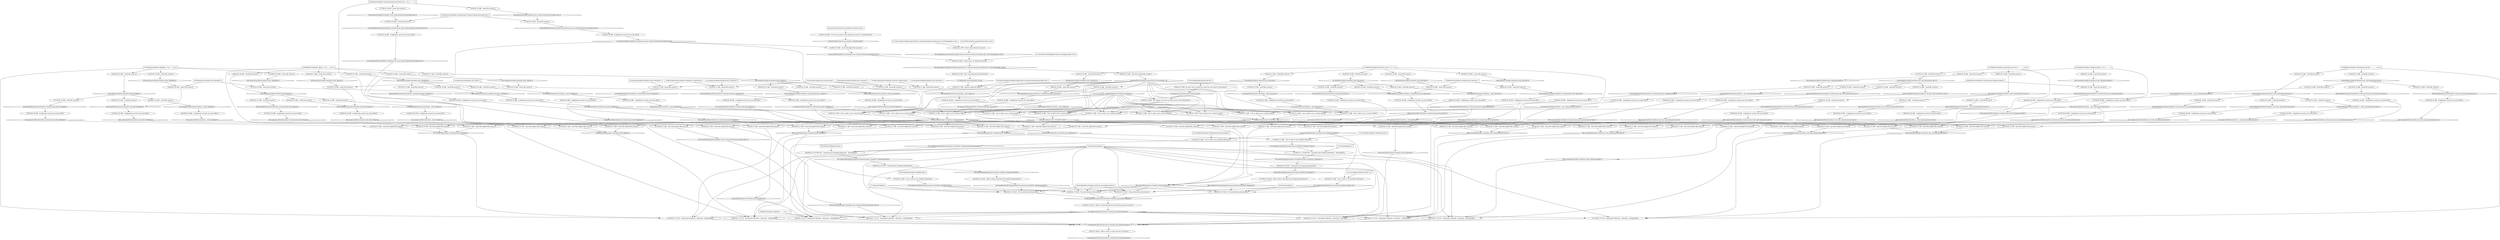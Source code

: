 digraph G {
	1 [label="1:canAutomateCollection(attacker,victimHost,privateDocuments):0",shape=diamond];
	2 [label="2:RULE 0 (Asset - Able to write a script and run it on host):0",shape=ellipse];
	3 [label="3:automatedCollection(attacker,victimHost,privateDocuments):0",shape=diamond];
	4 [label="4:RULE 1 (T1119 - Automated Collection - Discovery - existing file):0",shape=ellipse];
	5 [label="5:fileAttr(victimHost,'/bin/bash',-,-,-,-,r,w,x,-,-,-):1",shape=box];
	6 [label="6:accessFile(attacker,victimHost,write,'/bin/bash'):0",shape=diamond];
	7 [label="7:RULE 27 (BB - execCode implies file access):0",shape=ellipse];
	8 [label="8:canAccessFile(victimHost,victimAccount,write,'/bin/bash'):0",shape=diamond];
	9 [label="9:RULE 29 (BB - A legitimate account can access file):0",shape=ellipse];
	10 [label="10:localFileProtection(victimHost,victimAccount,write,'/bin/bash'):0",shape=diamond];
	11 [label="11:RULE 31 (BB - group file access):0",shape=ellipse];
	12 [label="12:groupAccessible(victimHost,write,'/bin/bash'):1",shape=box];
	13 [label="13:fileGroupOwner(victimHost,'/bin/bash',victimGroup):1",shape=box];
	14 [label="14:inGroup(victimAccount,victimGroup):1",shape=box];
	15 [label="15:execCode(attacker,victimHost,victimAccount):0",shape=diamond];
	16 [label="16:RULE 13 (BB - User is able to use a reverse shell):0",shape=ellipse];
	17 [label="17:canAccessFile(victimHost,victimAccount,exec,'/bin/bash'):0",shape=diamond];
	18 [label="18:RULE 29 (BB - A legitimate account can access file):0",shape=ellipse];
	19 [label="19:localFileProtection(victimHost,victimAccount,exec,'/bin/bash'):0",shape=diamond];
	20 [label="20:RULE 31 (BB - group file access):0",shape=ellipse];
	21 [label="21:groupAccessible(victimHost,exec,'/bin/bash'):1",shape=box];
	22 [label="22:accessDataFlow(attacker,write,reversePupy):0",shape=diamond];
	23 [label="23:RULE 14 (BB - The remote root user has write access to the dataFlow):0",shape=ellipse];
	24 [label="24:dataFlowReverseShell(reversePupy):0",shape=diamond];
	25 [label="25:RULE 15 (BB - Reverse shell data flow):0",shape=ellipse];
	26 [label="26:isReverseShell(victimHost,pupyC2Server,'/home/victimAccount/3aka3.doc'):1",shape=box];
	27 [label="27:flowBind(reversePupy,http,1234):0",shape=diamond];
	28 [label="28:RULE 18 (BB - Flow associated port and protocol):0",shape=ellipse];
	29 [label="29:canScriptAccessHost(victimHost,pupyC2Server,'/home/victimAccount/3aka3.doc',reversePupy,http,1234):0",shape=diamond];
	30 [label="30:RULE 20 (BB - Script access an exposed service):0",shape=ellipse];
	31 [label="31:networkServiceInfo(pupyC2Server,root,pupyd,http,1234):1",shape=box];
	32 [label="32:accessFile(victimUser,victimHost,exec,'/home/victimAccount/3aka3.doc'):0",shape=diamond];
	33 [label="33:RULE 27 (BB - execCode implies file access):0",shape=ellipse];
	34 [label="34:canAccessFile(victimHost,victimAccount,exec,'/home/victimAccount/3aka3.doc'):0",shape=diamond];
	35 [label="35:RULE 29 (BB - A legitimate account can access file):0",shape=ellipse];
	36 [label="36:localFileProtection(victimHost,victimAccount,exec,'/home/victimAccount/3aka3.doc'):0",shape=diamond];
	37 [label="37:RULE 30 (BB - owner file access):0",shape=ellipse];
	38 [label="38:ownerAccessible(victimHost,exec,'/home/victimAccount/3aka3.doc'):0",shape=diamond];
	39 [label="39:RULE 39 (BB - owner file access):0",shape=ellipse];
	40 [label="40:fileAttr(victimHost,'/home/victimAccount/3aka3.doc',-,r,w,x,-,-,-,-,-,-):1",shape=box];
	41 [label="41:fileOwner(victimHost,victimAccount,'/home/victimAccount/3aka3.doc'):1",shape=box];
	42 [label="42:execCode(victimUser,victimHost,victimAccount):0",shape=diamond];
	43 [label="43:RULE 28 (BB - A User can execute code using his account on a specific host):0",shape=ellipse];
	44 [label="44:hasAccount(victimUser,victimHost,victimAccount):1",shape=box];
	45 [label="45:scriptNetAccess(victimHost,pupyC2Server,'/home/victimAccount/3aka3.doc',reversePupy,http,1234):0",shape=diamond];
	46 [label="46:RULE 21 (BB - Direct script network access):0",shape=ellipse];
	47 [label="47:isNetScript(victimHost,pupyC2Server,'/home/victimAccount/3aka3.doc',reversePupy,http,1234):1",shape=box];
	48 [label="48:aclNW(victimHost,pupyC2Server,http,1234):1",shape=box];
	49 [label="49:dataFlow(victimHost,pupyC2Server,reversePupy,_):0",shape=diamond];
	50 [label="50:RULE 19 (BB - Data flow initiated by script):0",shape=ellipse];
	51 [label="51:localAccess(attacker,pupyC2Server,root):0",shape=diamond];
	52 [label="52:RULE 47 (BB - An user who is located in a host has root access to that host):0",shape=ellipse];
	53 [label="53:located(attacker,pupyC2Server):1",shape=box];
	54 [label="54:RULE 13 (BB - User is able to use a reverse shell):0",shape=ellipse];
	55 [label="55:canAccessFile(victimHost,victimAccount,exec,'/bin/powershell'):0",shape=diamond];
	56 [label="56:RULE 29 (BB - A legitimate account can access file):0",shape=ellipse];
	57 [label="57:localFileProtection(victimHost,victimAccount,exec,'/bin/powershell'):0",shape=diamond];
	58 [label="58:RULE 30 (BB - owner file access):0",shape=ellipse];
	59 [label="59:ownerAccessible(victimHost,exec,'/bin/powershell'):0",shape=diamond];
	60 [label="60:RULE 39 (BB - owner file access):0",shape=ellipse];
	61 [label="61:fileAttr(victimHost,'/bin/powershell',-,r,w,x,-,-,-,-,-,-):1",shape=box];
	62 [label="62:fileOwner(victimHost,victimAccount,'/bin/powershell'):1",shape=box];
	63 [label="63:RULE 13 (BB - User is able to use a reverse shell):0",shape=ellipse];
	64 [label="64:RULE 13 (BB - User is able to use a reverse shell):0",shape=ellipse];
	65 [label="65:canAccessFile(victimHost,victimAccount,exec,'/private'):0",shape=diamond];
	66 [label="66:RULE 29 (BB - A legitimate account can access file):0",shape=ellipse];
	67 [label="67:localFileProtection(victimHost,victimAccount,exec,'/private'):0",shape=diamond];
	68 [label="68:RULE 30 (BB - owner file access):0",shape=ellipse];
	69 [label="69:ownerAccessible(victimHost,exec,'/private'):0",shape=diamond];
	70 [label="70:RULE 39 (BB - owner file access):0",shape=ellipse];
	71 [label="71:fileAttr(victimHost,'/private',d,r,w,x,r,-,x,r,-,x):1",shape=box];
	72 [label="72:fileOwner(victimHost,victimAccount,'/private'):1",shape=box];
	73 [label="73:RULE 31 (BB - group file access):0",shape=ellipse];
	74 [label="74:groupAccessible(victimHost,exec,'/private'):1",shape=box];
	75 [label="75:fileGroupOwner(victimHost,'/private',victimGroup):1",shape=box];
	76 [label="76:RULE 32 (BB - world file access):0",shape=ellipse];
	77 [label="77:worldAccessible(victimHost,exec,'/private'):0",shape=diamond];
	78 [label="78:RULE 41 (BB - world file access):0",shape=ellipse];
	79 [label="79:accessFile(attacker,victimHost,exec,'/bin/bash'):0",shape=diamond];
	80 [label="80:RULE 27 (BB - execCode implies file access):0",shape=ellipse];
	81 [label="81:canDiscoverData(attacker,victimHost,privateDocuments):0",shape=diamond];
	82 [label="82:RULE 3 (Asset - Able to run file and directory discovery process on host):0",shape=ellipse];
	83 [label="83:fileAndDirectoryDiscovery(attacker,victimHost,privateDocuments):0",shape=diamond];
	84 [label="84:RULE 4 (T1083 - File and Directory Discovery):0",shape=ellipse];
	85 [label="85:accessFile(attacker,victimHost,read,'/private'):0",shape=diamond];
	86 [label="86:RULE 27 (BB - execCode implies file access):0",shape=ellipse];
	87 [label="87:canAccessFile(victimHost,_,read,'/private'):0",shape=diamond];
	88 [label="88:RULE 29 (BB - A legitimate account can access file):0",shape=ellipse];
	89 [label="89:localFileProtection(victimHost,_,read,'/private'):0",shape=diamond];
	90 [label="90:RULE 32 (BB - world file access):0",shape=ellipse];
	91 [label="91:worldAccessible(victimHost,read,'/private'):0",shape=diamond];
	92 [label="92:RULE 35 (BB - world file access):0",shape=ellipse];
	93 [label="93:execCode(attacker,victimHost,_):0",shape=diamond];
	94 [label="94:RULE 13 (BB - User is able to use a reverse shell):0",shape=ellipse];
	95 [label="95:canAccessFile(victimHost,_,exec,'/bin/find'):0",shape=diamond];
	96 [label="96:RULE 29 (BB - A legitimate account can access file):0",shape=ellipse];
	97 [label="97:localFileProtection(victimHost,_,exec,'/bin/find'):0",shape=diamond];
	98 [label="98:RULE 32 (BB - world file access):0",shape=ellipse];
	99 [label="99:worldAccessible(victimHost,exec,'/bin/find'):0",shape=diamond];
	100 [label="100:RULE 41 (BB - world file access):0",shape=ellipse];
	101 [label="101:fileAttr(victimHost,'/bin/find',-,r,w,x,-,-,-,r,w,x):1",shape=box];
	102 [label="102:RULE 13 (BB - User is able to use a reverse shell):0",shape=ellipse];
	103 [label="103:canAccessFile(victimHost,_,exec,'/bin/ls'):0",shape=diamond];
	104 [label="104:RULE 29 (BB - A legitimate account can access file):0",shape=ellipse];
	105 [label="105:localFileProtection(victimHost,_,exec,'/bin/ls'):0",shape=diamond];
	106 [label="106:RULE 32 (BB - world file access):0",shape=ellipse];
	107 [label="107:worldAccessible(victimHost,exec,'/bin/ls'):0",shape=diamond];
	108 [label="108:RULE 41 (BB - world file access):0",shape=ellipse];
	109 [label="109:fileAttr(victimHost,'/bin/ls',-,r,w,x,-,-,-,r,w,x):1",shape=box];
	110 [label="110:RULE 13 (BB - User is able to use a reverse shell):0",shape=ellipse];
	111 [label="111:canAccessFile(victimHost,_,exec,'/private'):0",shape=diamond];
	112 [label="112:RULE 29 (BB - A legitimate account can access file):0",shape=ellipse];
	113 [label="113:localFileProtection(victimHost,_,exec,'/private'):0",shape=diamond];
	114 [label="114:RULE 32 (BB - world file access):0",shape=ellipse];
	115 [label="115:RULE 13 (BB - User is able to use a reverse shell):0",shape=ellipse];
	116 [label="116:canAccessFile(victimHost,_,exec,'/private/secret1.doc'):0",shape=diamond];
	117 [label="117:RULE 29 (BB - A legitimate account can access file):0",shape=ellipse];
	118 [label="118:localFileProtection(victimHost,_,exec,'/private/secret1.doc'):0",shape=diamond];
	119 [label="119:RULE 32 (BB - world file access):0",shape=ellipse];
	120 [label="120:worldAccessible(victimHost,exec,'/private/secret1.doc'):0",shape=diamond];
	121 [label="121:RULE 41 (BB - world file access):0",shape=ellipse];
	122 [label="122:fileAttr(victimHost,'/private/secret1.doc',-,-,-,-,-,-,-,r,w,x):1",shape=box];
	123 [label="123:RULE 13 (BB - User is able to use a reverse shell):0",shape=ellipse];
	124 [label="124:canAccessFile(victimHost,_,exec,'/private/secret2.doc'):0",shape=diamond];
	125 [label="125:RULE 29 (BB - A legitimate account can access file):0",shape=ellipse];
	126 [label="126:localFileProtection(victimHost,_,exec,'/private/secret2.doc'):0",shape=diamond];
	127 [label="127:RULE 32 (BB - world file access):0",shape=ellipse];
	128 [label="128:worldAccessible(victimHost,exec,'/private/secret2.doc'):0",shape=diamond];
	129 [label="129:RULE 41 (BB - world file access):0",shape=ellipse];
	130 [label="130:fileAttr(victimHost,'/private/secret2.doc',-,-,-,-,-,-,-,r,w,x):1",shape=box];
	131 [label="131:RULE 27 (BB - execCode implies file access):0",shape=ellipse];
	132 [label="132:canAccessFile(victimHost,root,read,'/private'):0",shape=diamond];
	133 [label="133:RULE 29 (BB - A legitimate account can access file):0",shape=ellipse];
	134 [label="134:localFileProtection(victimHost,root,read,'/private'):0",shape=diamond];
	135 [label="135:RULE 32 (BB - world file access):0",shape=ellipse];
	136 [label="136:execCode(attacker,victimHost,root):0",shape=diamond];
	137 [label="137:RULE 13 (BB - User is able to use a reverse shell):0",shape=ellipse];
	138 [label="138:canAccessFile(victimHost,root,exec,'/bin/find'):0",shape=diamond];
	139 [label="139:RULE 29 (BB - A legitimate account can access file):0",shape=ellipse];
	140 [label="140:localFileProtection(victimHost,root,exec,'/bin/find'):0",shape=diamond];
	141 [label="141:RULE 30 (BB - owner file access):0",shape=ellipse];
	142 [label="142:ownerAccessible(victimHost,exec,'/bin/find'):0",shape=diamond];
	143 [label="143:RULE 39 (BB - owner file access):0",shape=ellipse];
	144 [label="144:fileOwner(victimHost,root,'/bin/find'):1",shape=box];
	145 [label="145:RULE 32 (BB - world file access):0",shape=ellipse];
	146 [label="146:RULE 13 (BB - User is able to use a reverse shell):0",shape=ellipse];
	147 [label="147:canAccessFile(victimHost,root,exec,'/bin/ls'):0",shape=diamond];
	148 [label="148:RULE 29 (BB - A legitimate account can access file):0",shape=ellipse];
	149 [label="149:localFileProtection(victimHost,root,exec,'/bin/ls'):0",shape=diamond];
	150 [label="150:RULE 30 (BB - owner file access):0",shape=ellipse];
	151 [label="151:ownerAccessible(victimHost,exec,'/bin/ls'):0",shape=diamond];
	152 [label="152:RULE 39 (BB - owner file access):0",shape=ellipse];
	153 [label="153:fileOwner(victimHost,root,'/bin/ls'):1",shape=box];
	154 [label="154:RULE 32 (BB - world file access):0",shape=ellipse];
	155 [label="155:RULE 27 (BB - execCode implies file access):0",shape=ellipse];
	156 [label="156:canAccessFile(victimHost,victimAccount,read,'/private'):0",shape=diamond];
	157 [label="157:RULE 29 (BB - A legitimate account can access file):0",shape=ellipse];
	158 [label="158:localFileProtection(victimHost,victimAccount,read,'/private'):0",shape=diamond];
	159 [label="159:RULE 30 (BB - owner file access):0",shape=ellipse];
	160 [label="160:ownerAccessible(victimHost,read,'/private'):0",shape=diamond];
	161 [label="161:RULE 33 (BB - owner file access):0",shape=ellipse];
	162 [label="162:RULE 31 (BB - group file access):0",shape=ellipse];
	163 [label="163:groupAccessible(victimHost,read,'/private'):1",shape=box];
	164 [label="164:RULE 32 (BB - world file access):0",shape=ellipse];
	165 [label="165:dataBindDir(victimHost,'/private',privateDocuments):1",shape=box];
	166 [label="166:canAbuseCmdScriptingInterpreter(attacker,victimHost,'/bin/bash'):0",shape=diamond];
	167 [label="167:RULE 5 (Asset - Able to abuse command and scripting interpreters):0",shape=ellipse];
	168 [label="168:cmdScriptingInterpreter(attacker,victimHost,'/bin/bash'):0",shape=diamond];
	169 [label="169:RULE 9 (T1059 - Command and Scripting Interpreter):0",shape=ellipse];
	170 [label="170:cmdScriptingInterpreterUnixShell(attacker,victimHost,'/bin/bash'):0",shape=diamond];
	171 [label="171:RULE 11 (T1059.004 - Command and Scripting Interpreter - PowerShell):0",shape=ellipse];
	172 [label="172:isUnixShell(bash):1",shape=box];
	173 [label="173:canRunInstalledSoftware(attacker,victimHost,'/bin/bash',bash):0",shape=diamond];
	174 [label="174:RULE 12 (BB - User is able to run installed software):0",shape=ellipse];
	175 [label="175:installed(victimHost,'/bin/bash',bash):1",shape=box];
	176 [label="176:malicious(attacker):1",shape=box];
	177 [label="177:isSearchUtil(find):1",shape=box];
	178 [label="178:canRunInstalledSoftware(attacker,victimHost,'/bin/find',find):0",shape=diamond];
	179 [label="179:RULE 12 (BB - User is able to run installed software):0",shape=ellipse];
	180 [label="180:accessFile(attacker,victimHost,exec,'/bin/find'):0",shape=diamond];
	181 [label="181:RULE 27 (BB - execCode implies file access):0",shape=ellipse];
	182 [label="182:RULE 27 (BB - execCode implies file access):0",shape=ellipse];
	183 [label="183:RULE 27 (BB - execCode implies file access):0",shape=ellipse];
	184 [label="184:canAccessFile(victimHost,victimAccount,exec,'/bin/find'):0",shape=diamond];
	185 [label="185:RULE 29 (BB - A legitimate account can access file):0",shape=ellipse];
	186 [label="186:localFileProtection(victimHost,victimAccount,exec,'/bin/find'):0",shape=diamond];
	187 [label="187:RULE 32 (BB - world file access):0",shape=ellipse];
	188 [label="188:installed(victimHost,'/bin/find',find):1",shape=box];
	189 [label="189:RULE 4 (T1083 - File and Directory Discovery):0",shape=ellipse];
	190 [label="190:isSearchUtil(ls):1",shape=box];
	191 [label="191:canRunInstalledSoftware(attacker,victimHost,'/bin/ls',ls):0",shape=diamond];
	192 [label="192:RULE 12 (BB - User is able to run installed software):0",shape=ellipse];
	193 [label="193:accessFile(attacker,victimHost,exec,'/bin/ls'):0",shape=diamond];
	194 [label="194:RULE 27 (BB - execCode implies file access):0",shape=ellipse];
	195 [label="195:RULE 27 (BB - execCode implies file access):0",shape=ellipse];
	196 [label="196:RULE 27 (BB - execCode implies file access):0",shape=ellipse];
	197 [label="197:canAccessFile(victimHost,victimAccount,exec,'/bin/ls'):0",shape=diamond];
	198 [label="198:RULE 29 (BB - A legitimate account can access file):0",shape=ellipse];
	199 [label="199:localFileProtection(victimHost,victimAccount,exec,'/bin/ls'):0",shape=diamond];
	200 [label="200:RULE 32 (BB - world file access):0",shape=ellipse];
	201 [label="201:installed(victimHost,'/bin/ls',ls):1",shape=box];
	202 [label="202:RULE 4 (T1083 - File and Directory Discovery):0",shape=ellipse];
	203 [label="203:canAbuseCmdScriptingInterpreter(attacker,victimHost,'/bin/powershell'):0",shape=diamond];
	204 [label="204:RULE 5 (Asset - Able to abuse command and scripting interpreters):0",shape=ellipse];
	205 [label="205:cmdScriptingInterpreter(attacker,victimHost,'/bin/powershell'):0",shape=diamond];
	206 [label="206:RULE 8 (T1059 - Command and Scripting Interpreter):0",shape=ellipse];
	207 [label="207:cmdScriptingInterpreterPowerShell(attacker,victimHost,'/bin/powershell'):0",shape=diamond];
	208 [label="208:RULE 10 (T1059.001 - Command and Scripting Interpreter - PowerShell):0",shape=ellipse];
	209 [label="209:isPowerShell(powerShell):1",shape=box];
	210 [label="210:canRunInstalledSoftware(attacker,victimHost,'/bin/powershell',powerShell):0",shape=diamond];
	211 [label="211:RULE 12 (BB - User is able to run installed software):0",shape=ellipse];
	212 [label="212:accessFile(attacker,victimHost,exec,'/bin/powershell'):0",shape=diamond];
	213 [label="213:RULE 27 (BB - execCode implies file access):0",shape=ellipse];
	214 [label="214:installed(victimHost,'/bin/powershell',powerShell):1",shape=box];
	215 [label="215:RULE 4 (T1083 - File and Directory Discovery):0",shape=ellipse];
	216 [label="216:RULE 1 (T1119 - Automated Collection - Discovery - existing file):0",shape=ellipse];
	217 [label="217:accessFile(attacker,victimHost,write,'/bin/find'):0",shape=diamond];
	218 [label="218:RULE 27 (BB - execCode implies file access):0",shape=ellipse];
	219 [label="219:canAccessFile(victimHost,_,write,'/bin/find'):0",shape=diamond];
	220 [label="220:RULE 29 (BB - A legitimate account can access file):0",shape=ellipse];
	221 [label="221:localFileProtection(victimHost,_,write,'/bin/find'):0",shape=diamond];
	222 [label="222:RULE 32 (BB - world file access):0",shape=ellipse];
	223 [label="223:worldAccessible(victimHost,write,'/bin/find'):0",shape=diamond];
	224 [label="224:RULE 38 (BB - world file access):0",shape=ellipse];
	225 [label="225:RULE 27 (BB - execCode implies file access):0",shape=ellipse];
	226 [label="226:canAccessFile(victimHost,root,write,'/bin/find'):0",shape=diamond];
	227 [label="227:RULE 29 (BB - A legitimate account can access file):0",shape=ellipse];
	228 [label="228:localFileProtection(victimHost,root,write,'/bin/find'):0",shape=diamond];
	229 [label="229:RULE 30 (BB - owner file access):0",shape=ellipse];
	230 [label="230:ownerAccessible(victimHost,write,'/bin/find'):0",shape=diamond];
	231 [label="231:RULE 36 (BB - owner file access):0",shape=ellipse];
	232 [label="232:RULE 32 (BB - world file access):0",shape=ellipse];
	233 [label="233:RULE 27 (BB - execCode implies file access):0",shape=ellipse];
	234 [label="234:canAccessFile(victimHost,victimAccount,write,'/bin/find'):0",shape=diamond];
	235 [label="235:RULE 29 (BB - A legitimate account can access file):0",shape=ellipse];
	236 [label="236:localFileProtection(victimHost,victimAccount,write,'/bin/find'):0",shape=diamond];
	237 [label="237:RULE 32 (BB - world file access):0",shape=ellipse];
	238 [label="238:RULE 1 (T1119 - Automated Collection - Discovery - existing file):0",shape=ellipse];
	239 [label="239:accessFile(attacker,victimHost,write,'/bin/ls'):0",shape=diamond];
	240 [label="240:RULE 27 (BB - execCode implies file access):0",shape=ellipse];
	241 [label="241:canAccessFile(victimHost,_,write,'/bin/ls'):0",shape=diamond];
	242 [label="242:RULE 29 (BB - A legitimate account can access file):0",shape=ellipse];
	243 [label="243:localFileProtection(victimHost,_,write,'/bin/ls'):0",shape=diamond];
	244 [label="244:RULE 32 (BB - world file access):0",shape=ellipse];
	245 [label="245:worldAccessible(victimHost,write,'/bin/ls'):0",shape=diamond];
	246 [label="246:RULE 38 (BB - world file access):0",shape=ellipse];
	247 [label="247:RULE 27 (BB - execCode implies file access):0",shape=ellipse];
	248 [label="248:canAccessFile(victimHost,root,write,'/bin/ls'):0",shape=diamond];
	249 [label="249:RULE 29 (BB - A legitimate account can access file):0",shape=ellipse];
	250 [label="250:localFileProtection(victimHost,root,write,'/bin/ls'):0",shape=diamond];
	251 [label="251:RULE 30 (BB - owner file access):0",shape=ellipse];
	252 [label="252:ownerAccessible(victimHost,write,'/bin/ls'):0",shape=diamond];
	253 [label="253:RULE 36 (BB - owner file access):0",shape=ellipse];
	254 [label="254:RULE 32 (BB - world file access):0",shape=ellipse];
	255 [label="255:RULE 27 (BB - execCode implies file access):0",shape=ellipse];
	256 [label="256:canAccessFile(victimHost,victimAccount,write,'/bin/ls'):0",shape=diamond];
	257 [label="257:RULE 29 (BB - A legitimate account can access file):0",shape=ellipse];
	258 [label="258:localFileProtection(victimHost,victimAccount,write,'/bin/ls'):0",shape=diamond];
	259 [label="259:RULE 32 (BB - world file access):0",shape=ellipse];
	260 [label="260:RULE 1 (T1119 - Automated Collection - Discovery - existing file):0",shape=ellipse];
	261 [label="261:accessFile(attacker,victimHost,write,'/bin/powershell'):0",shape=diamond];
	262 [label="262:RULE 27 (BB - execCode implies file access):0",shape=ellipse];
	263 [label="263:canAccessFile(victimHost,victimAccount,write,'/bin/powershell'):0",shape=diamond];
	264 [label="264:RULE 29 (BB - A legitimate account can access file):0",shape=ellipse];
	265 [label="265:localFileProtection(victimHost,victimAccount,write,'/bin/powershell'):0",shape=diamond];
	266 [label="266:RULE 30 (BB - owner file access):0",shape=ellipse];
	267 [label="267:ownerAccessible(victimHost,write,'/bin/powershell'):0",shape=diamond];
	268 [label="268:RULE 36 (BB - owner file access):0",shape=ellipse];
	269 [label="269:RULE 1 (T1119 - Automated Collection - Discovery - existing file):0",shape=ellipse];
	270 [label="270:accessFile(attacker,victimHost,write,'/home/victimAccount/3aka3.doc'):0",shape=diamond];
	271 [label="271:RULE 27 (BB - execCode implies file access):0",shape=ellipse];
	272 [label="272:canAccessFile(victimHost,victimAccount,write,'/home/victimAccount/3aka3.doc'):0",shape=diamond];
	273 [label="273:RULE 29 (BB - A legitimate account can access file):0",shape=ellipse];
	274 [label="274:localFileProtection(victimHost,victimAccount,write,'/home/victimAccount/3aka3.doc'):0",shape=diamond];
	275 [label="275:RULE 30 (BB - owner file access):0",shape=ellipse];
	276 [label="276:ownerAccessible(victimHost,write,'/home/victimAccount/3aka3.doc'):0",shape=diamond];
	277 [label="277:RULE 36 (BB - owner file access):0",shape=ellipse];
	278 [label="278:accessFile(attacker,victimHost,exec,'/home/victimAccount/3aka3.doc'):0",shape=diamond];
	279 [label="279:RULE 27 (BB - execCode implies file access):0",shape=ellipse];
	280 [label="280:RULE 1 (T1119 - Automated Collection - Discovery - existing file):0",shape=ellipse];
	281 [label="281:accessFile(attacker,victimHost,write,'/private/secret1.doc'):0",shape=diamond];
	282 [label="282:RULE 27 (BB - execCode implies file access):0",shape=ellipse];
	283 [label="283:canAccessFile(victimHost,_,write,'/private/secret1.doc'):0",shape=diamond];
	284 [label="284:RULE 29 (BB - A legitimate account can access file):0",shape=ellipse];
	285 [label="285:localFileProtection(victimHost,_,write,'/private/secret1.doc'):0",shape=diamond];
	286 [label="286:RULE 32 (BB - world file access):0",shape=ellipse];
	287 [label="287:worldAccessible(victimHost,write,'/private/secret1.doc'):0",shape=diamond];
	288 [label="288:RULE 38 (BB - world file access):0",shape=ellipse];
	289 [label="289:RULE 27 (BB - execCode implies file access):0",shape=ellipse];
	290 [label="290:canAccessFile(victimHost,root,write,'/private/secret1.doc'):0",shape=diamond];
	291 [label="291:RULE 29 (BB - A legitimate account can access file):0",shape=ellipse];
	292 [label="292:localFileProtection(victimHost,root,write,'/private/secret1.doc'):0",shape=diamond];
	293 [label="293:RULE 32 (BB - world file access):0",shape=ellipse];
	294 [label="294:RULE 27 (BB - execCode implies file access):0",shape=ellipse];
	295 [label="295:canAccessFile(victimHost,victimAccount,write,'/private/secret1.doc'):0",shape=diamond];
	296 [label="296:RULE 29 (BB - A legitimate account can access file):0",shape=ellipse];
	297 [label="297:localFileProtection(victimHost,victimAccount,write,'/private/secret1.doc'):0",shape=diamond];
	298 [label="298:RULE 32 (BB - world file access):0",shape=ellipse];
	299 [label="299:accessFile(attacker,victimHost,exec,'/private/secret1.doc'):0",shape=diamond];
	300 [label="300:RULE 27 (BB - execCode implies file access):0",shape=ellipse];
	301 [label="301:RULE 27 (BB - execCode implies file access):0",shape=ellipse];
	302 [label="302:canAccessFile(victimHost,root,exec,'/private/secret1.doc'):0",shape=diamond];
	303 [label="303:RULE 29 (BB - A legitimate account can access file):0",shape=ellipse];
	304 [label="304:localFileProtection(victimHost,root,exec,'/private/secret1.doc'):0",shape=diamond];
	305 [label="305:RULE 32 (BB - world file access):0",shape=ellipse];
	306 [label="306:RULE 27 (BB - execCode implies file access):0",shape=ellipse];
	307 [label="307:canAccessFile(victimHost,victimAccount,exec,'/private/secret1.doc'):0",shape=diamond];
	308 [label="308:RULE 29 (BB - A legitimate account can access file):0",shape=ellipse];
	309 [label="309:localFileProtection(victimHost,victimAccount,exec,'/private/secret1.doc'):0",shape=diamond];
	310 [label="310:RULE 32 (BB - world file access):0",shape=ellipse];
	311 [label="311:RULE 1 (T1119 - Automated Collection - Discovery - existing file):0",shape=ellipse];
	312 [label="312:accessFile(attacker,victimHost,write,'/private/secret2.doc'):0",shape=diamond];
	313 [label="313:RULE 27 (BB - execCode implies file access):0",shape=ellipse];
	314 [label="314:canAccessFile(victimHost,_,write,'/private/secret2.doc'):0",shape=diamond];
	315 [label="315:RULE 29 (BB - A legitimate account can access file):0",shape=ellipse];
	316 [label="316:localFileProtection(victimHost,_,write,'/private/secret2.doc'):0",shape=diamond];
	317 [label="317:RULE 32 (BB - world file access):0",shape=ellipse];
	318 [label="318:worldAccessible(victimHost,write,'/private/secret2.doc'):0",shape=diamond];
	319 [label="319:RULE 38 (BB - world file access):0",shape=ellipse];
	320 [label="320:RULE 27 (BB - execCode implies file access):0",shape=ellipse];
	321 [label="321:canAccessFile(victimHost,root,write,'/private/secret2.doc'):0",shape=diamond];
	322 [label="322:RULE 29 (BB - A legitimate account can access file):0",shape=ellipse];
	323 [label="323:localFileProtection(victimHost,root,write,'/private/secret2.doc'):0",shape=diamond];
	324 [label="324:RULE 32 (BB - world file access):0",shape=ellipse];
	325 [label="325:RULE 27 (BB - execCode implies file access):0",shape=ellipse];
	326 [label="326:canAccessFile(victimHost,victimAccount,write,'/private/secret2.doc'):0",shape=diamond];
	327 [label="327:RULE 29 (BB - A legitimate account can access file):0",shape=ellipse];
	328 [label="328:localFileProtection(victimHost,victimAccount,write,'/private/secret2.doc'):0",shape=diamond];
	329 [label="329:RULE 32 (BB - world file access):0",shape=ellipse];
	330 [label="330:accessFile(attacker,victimHost,exec,'/private/secret2.doc'):0",shape=diamond];
	331 [label="331:RULE 27 (BB - execCode implies file access):0",shape=ellipse];
	332 [label="332:RULE 27 (BB - execCode implies file access):0",shape=ellipse];
	333 [label="333:canAccessFile(victimHost,root,exec,'/private/secret2.doc'):0",shape=diamond];
	334 [label="334:RULE 29 (BB - A legitimate account can access file):0",shape=ellipse];
	335 [label="335:localFileProtection(victimHost,root,exec,'/private/secret2.doc'):0",shape=diamond];
	336 [label="336:RULE 32 (BB - world file access):0",shape=ellipse];
	337 [label="337:RULE 27 (BB - execCode implies file access):0",shape=ellipse];
	338 [label="338:canAccessFile(victimHost,victimAccount,exec,'/private/secret2.doc'):0",shape=diamond];
	339 [label="339:RULE 29 (BB - A legitimate account can access file):0",shape=ellipse];
	340 [label="340:localFileProtection(victimHost,victimAccount,exec,'/private/secret2.doc'):0",shape=diamond];
	341 [label="341:RULE 32 (BB - world file access):0",shape=ellipse];
	342 [label="342:RULE 2 (T1119 - Automated Collection - Discovery - new file):0",shape=ellipse];
	343 [label="343:accessFile(attacker,victimHost,write,'/private'):0",shape=diamond];
	344 [label="344:RULE 27 (BB - execCode implies file access):0",shape=ellipse];
	345 [label="345:canAccessFile(victimHost,victimAccount,write,'/private'):0",shape=diamond];
	346 [label="346:RULE 29 (BB - A legitimate account can access file):0",shape=ellipse];
	347 [label="347:localFileProtection(victimHost,victimAccount,write,'/private'):0",shape=diamond];
	348 [label="348:RULE 30 (BB - owner file access):0",shape=ellipse];
	349 [label="349:ownerAccessible(victimHost,write,'/private'):0",shape=diamond];
	350 [label="350:RULE 36 (BB - owner file access):0",shape=ellipse];
	5 -> 	4;
	12 -> 	11;
	13 -> 	11;
	14 -> 	11;
	11 -> 	10;
	10 -> 	9;
	9 -> 	8;
	8 -> 	7;
	21 -> 	20;
	13 -> 	20;
	14 -> 	20;
	20 -> 	19;
	19 -> 	18;
	18 -> 	17;
	17 -> 	16;
	26 -> 	25;
	31 -> 	30;
	40 -> 	39;
	39 -> 	38;
	38 -> 	37;
	41 -> 	37;
	37 -> 	36;
	36 -> 	35;
	35 -> 	34;
	34 -> 	33;
	44 -> 	43;
	43 -> 	42;
	42 -> 	33;
	33 -> 	32;
	32 -> 	30;
	47 -> 	46;
	48 -> 	46;
	46 -> 	45;
	45 -> 	30;
	30 -> 	29;
	29 -> 	28;
	28 -> 	27;
	27 -> 	25;
	29 -> 	50;
	50 -> 	49;
	49 -> 	25;
	25 -> 	24;
	24 -> 	23;
	49 -> 	23;
	53 -> 	52;
	52 -> 	51;
	51 -> 	23;
	23 -> 	22;
	22 -> 	16;
	24 -> 	16;
	49 -> 	16;
	16 -> 	15;
	61 -> 	60;
	60 -> 	59;
	59 -> 	58;
	62 -> 	58;
	58 -> 	57;
	57 -> 	56;
	56 -> 	55;
	55 -> 	54;
	22 -> 	54;
	24 -> 	54;
	49 -> 	54;
	54 -> 	15;
	34 -> 	63;
	22 -> 	63;
	24 -> 	63;
	49 -> 	63;
	63 -> 	15;
	71 -> 	70;
	70 -> 	69;
	69 -> 	68;
	72 -> 	68;
	68 -> 	67;
	74 -> 	73;
	75 -> 	73;
	14 -> 	73;
	73 -> 	67;
	71 -> 	78;
	78 -> 	77;
	77 -> 	76;
	76 -> 	67;
	67 -> 	66;
	66 -> 	65;
	65 -> 	64;
	22 -> 	64;
	24 -> 	64;
	49 -> 	64;
	64 -> 	15;
	15 -> 	7;
	7 -> 	6;
	6 -> 	4;
	17 -> 	80;
	15 -> 	80;
	80 -> 	79;
	79 -> 	4;
	71 -> 	92;
	92 -> 	91;
	91 -> 	90;
	90 -> 	89;
	89 -> 	88;
	88 -> 	87;
	87 -> 	86;
	101 -> 	100;
	100 -> 	99;
	99 -> 	98;
	98 -> 	97;
	97 -> 	96;
	96 -> 	95;
	95 -> 	94;
	22 -> 	94;
	24 -> 	94;
	49 -> 	94;
	94 -> 	93;
	109 -> 	108;
	108 -> 	107;
	107 -> 	106;
	106 -> 	105;
	105 -> 	104;
	104 -> 	103;
	103 -> 	102;
	22 -> 	102;
	24 -> 	102;
	49 -> 	102;
	102 -> 	93;
	77 -> 	114;
	114 -> 	113;
	113 -> 	112;
	112 -> 	111;
	111 -> 	110;
	22 -> 	110;
	24 -> 	110;
	49 -> 	110;
	110 -> 	93;
	122 -> 	121;
	121 -> 	120;
	120 -> 	119;
	119 -> 	118;
	118 -> 	117;
	117 -> 	116;
	116 -> 	115;
	22 -> 	115;
	24 -> 	115;
	49 -> 	115;
	115 -> 	93;
	130 -> 	129;
	129 -> 	128;
	128 -> 	127;
	127 -> 	126;
	126 -> 	125;
	125 -> 	124;
	124 -> 	123;
	22 -> 	123;
	24 -> 	123;
	49 -> 	123;
	123 -> 	93;
	93 -> 	86;
	86 -> 	85;
	91 -> 	135;
	135 -> 	134;
	134 -> 	133;
	133 -> 	132;
	132 -> 	131;
	101 -> 	143;
	143 -> 	142;
	142 -> 	141;
	144 -> 	141;
	141 -> 	140;
	99 -> 	145;
	145 -> 	140;
	140 -> 	139;
	139 -> 	138;
	138 -> 	137;
	22 -> 	137;
	24 -> 	137;
	49 -> 	137;
	137 -> 	136;
	109 -> 	152;
	152 -> 	151;
	151 -> 	150;
	153 -> 	150;
	150 -> 	149;
	107 -> 	154;
	154 -> 	149;
	149 -> 	148;
	148 -> 	147;
	147 -> 	146;
	22 -> 	146;
	24 -> 	146;
	49 -> 	146;
	146 -> 	136;
	136 -> 	131;
	131 -> 	85;
	71 -> 	161;
	161 -> 	160;
	160 -> 	159;
	72 -> 	159;
	159 -> 	158;
	163 -> 	162;
	75 -> 	162;
	14 -> 	162;
	162 -> 	158;
	91 -> 	164;
	164 -> 	158;
	158 -> 	157;
	157 -> 	156;
	156 -> 	155;
	15 -> 	155;
	155 -> 	85;
	85 -> 	84;
	165 -> 	84;
	172 -> 	171;
	79 -> 	174;
	175 -> 	174;
	174 -> 	173;
	173 -> 	171;
	176 -> 	171;
	171 -> 	170;
	170 -> 	169;
	169 -> 	168;
	168 -> 	167;
	167 -> 	166;
	166 -> 	84;
	177 -> 	84;
	95 -> 	181;
	93 -> 	181;
	181 -> 	180;
	138 -> 	182;
	136 -> 	182;
	182 -> 	180;
	99 -> 	187;
	187 -> 	186;
	186 -> 	185;
	185 -> 	184;
	184 -> 	183;
	15 -> 	183;
	183 -> 	180;
	180 -> 	179;
	188 -> 	179;
	179 -> 	178;
	178 -> 	84;
	176 -> 	84;
	84 -> 	83;
	85 -> 	189;
	165 -> 	189;
	166 -> 	189;
	190 -> 	189;
	103 -> 	194;
	93 -> 	194;
	194 -> 	193;
	147 -> 	195;
	136 -> 	195;
	195 -> 	193;
	107 -> 	200;
	200 -> 	199;
	199 -> 	198;
	198 -> 	197;
	197 -> 	196;
	15 -> 	196;
	196 -> 	193;
	193 -> 	192;
	201 -> 	192;
	192 -> 	191;
	191 -> 	189;
	176 -> 	189;
	189 -> 	83;
	85 -> 	202;
	165 -> 	202;
	209 -> 	208;
	55 -> 	213;
	15 -> 	213;
	213 -> 	212;
	212 -> 	211;
	214 -> 	211;
	211 -> 	210;
	210 -> 	208;
	176 -> 	208;
	208 -> 	207;
	207 -> 	206;
	206 -> 	205;
	205 -> 	204;
	204 -> 	203;
	203 -> 	202;
	177 -> 	202;
	178 -> 	202;
	176 -> 	202;
	202 -> 	83;
	85 -> 	215;
	165 -> 	215;
	203 -> 	215;
	190 -> 	215;
	191 -> 	215;
	176 -> 	215;
	215 -> 	83;
	83 -> 	82;
	82 -> 	81;
	81 -> 	4;
	176 -> 	4;
	4 -> 	3;
	101 -> 	216;
	101 -> 	224;
	224 -> 	223;
	223 -> 	222;
	222 -> 	221;
	221 -> 	220;
	220 -> 	219;
	219 -> 	218;
	93 -> 	218;
	218 -> 	217;
	101 -> 	231;
	231 -> 	230;
	230 -> 	229;
	144 -> 	229;
	229 -> 	228;
	223 -> 	232;
	232 -> 	228;
	228 -> 	227;
	227 -> 	226;
	226 -> 	225;
	136 -> 	225;
	225 -> 	217;
	223 -> 	237;
	237 -> 	236;
	236 -> 	235;
	235 -> 	234;
	234 -> 	233;
	15 -> 	233;
	233 -> 	217;
	217 -> 	216;
	180 -> 	216;
	81 -> 	216;
	176 -> 	216;
	216 -> 	3;
	109 -> 	238;
	109 -> 	246;
	246 -> 	245;
	245 -> 	244;
	244 -> 	243;
	243 -> 	242;
	242 -> 	241;
	241 -> 	240;
	93 -> 	240;
	240 -> 	239;
	109 -> 	253;
	253 -> 	252;
	252 -> 	251;
	153 -> 	251;
	251 -> 	250;
	245 -> 	254;
	254 -> 	250;
	250 -> 	249;
	249 -> 	248;
	248 -> 	247;
	136 -> 	247;
	247 -> 	239;
	245 -> 	259;
	259 -> 	258;
	258 -> 	257;
	257 -> 	256;
	256 -> 	255;
	15 -> 	255;
	255 -> 	239;
	239 -> 	238;
	193 -> 	238;
	81 -> 	238;
	176 -> 	238;
	238 -> 	3;
	61 -> 	260;
	61 -> 	268;
	268 -> 	267;
	267 -> 	266;
	62 -> 	266;
	266 -> 	265;
	265 -> 	264;
	264 -> 	263;
	263 -> 	262;
	15 -> 	262;
	262 -> 	261;
	261 -> 	260;
	212 -> 	260;
	81 -> 	260;
	176 -> 	260;
	260 -> 	3;
	40 -> 	269;
	40 -> 	277;
	277 -> 	276;
	276 -> 	275;
	41 -> 	275;
	275 -> 	274;
	274 -> 	273;
	273 -> 	272;
	272 -> 	271;
	15 -> 	271;
	271 -> 	270;
	270 -> 	269;
	34 -> 	279;
	15 -> 	279;
	279 -> 	278;
	278 -> 	269;
	81 -> 	269;
	176 -> 	269;
	269 -> 	3;
	122 -> 	280;
	122 -> 	288;
	288 -> 	287;
	287 -> 	286;
	286 -> 	285;
	285 -> 	284;
	284 -> 	283;
	283 -> 	282;
	93 -> 	282;
	282 -> 	281;
	287 -> 	293;
	293 -> 	292;
	292 -> 	291;
	291 -> 	290;
	290 -> 	289;
	136 -> 	289;
	289 -> 	281;
	287 -> 	298;
	298 -> 	297;
	297 -> 	296;
	296 -> 	295;
	295 -> 	294;
	15 -> 	294;
	294 -> 	281;
	281 -> 	280;
	116 -> 	300;
	93 -> 	300;
	300 -> 	299;
	120 -> 	305;
	305 -> 	304;
	304 -> 	303;
	303 -> 	302;
	302 -> 	301;
	136 -> 	301;
	301 -> 	299;
	120 -> 	310;
	310 -> 	309;
	309 -> 	308;
	308 -> 	307;
	307 -> 	306;
	15 -> 	306;
	306 -> 	299;
	299 -> 	280;
	81 -> 	280;
	176 -> 	280;
	280 -> 	3;
	130 -> 	311;
	130 -> 	319;
	319 -> 	318;
	318 -> 	317;
	317 -> 	316;
	316 -> 	315;
	315 -> 	314;
	314 -> 	313;
	93 -> 	313;
	313 -> 	312;
	318 -> 	324;
	324 -> 	323;
	323 -> 	322;
	322 -> 	321;
	321 -> 	320;
	136 -> 	320;
	320 -> 	312;
	318 -> 	329;
	329 -> 	328;
	328 -> 	327;
	327 -> 	326;
	326 -> 	325;
	15 -> 	325;
	325 -> 	312;
	312 -> 	311;
	124 -> 	331;
	93 -> 	331;
	331 -> 	330;
	128 -> 	336;
	336 -> 	335;
	335 -> 	334;
	334 -> 	333;
	333 -> 	332;
	136 -> 	332;
	332 -> 	330;
	128 -> 	341;
	341 -> 	340;
	340 -> 	339;
	339 -> 	338;
	338 -> 	337;
	15 -> 	337;
	337 -> 	330;
	330 -> 	311;
	81 -> 	311;
	176 -> 	311;
	311 -> 	3;
	71 -> 	342;
	71 -> 	350;
	350 -> 	349;
	349 -> 	348;
	72 -> 	348;
	348 -> 	347;
	347 -> 	346;
	346 -> 	345;
	345 -> 	344;
	15 -> 	344;
	344 -> 	343;
	343 -> 	342;
	81 -> 	342;
	176 -> 	342;
	342 -> 	3;
	3 -> 	2;
	2 -> 	1;
}

